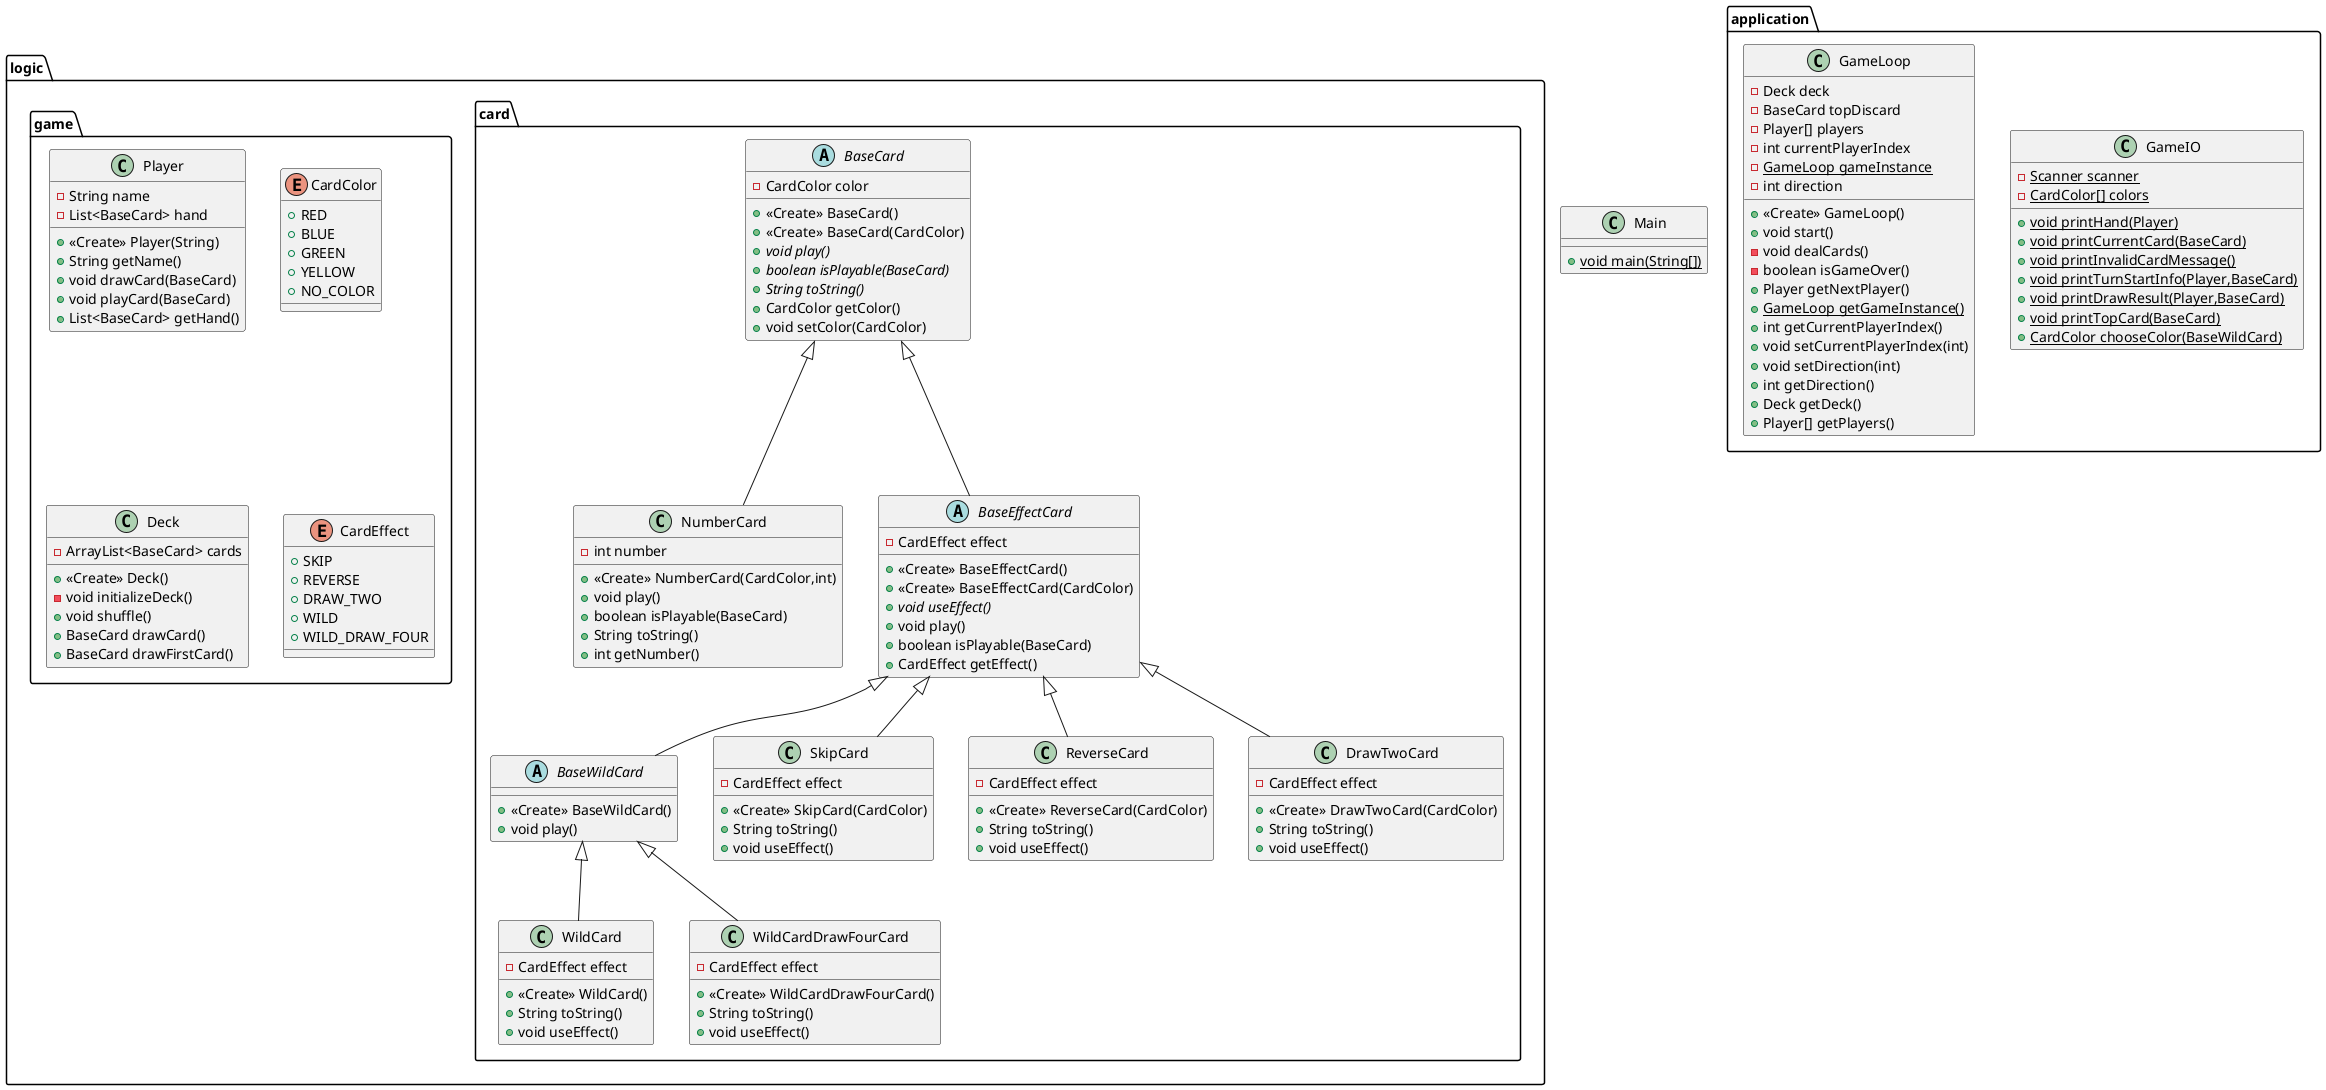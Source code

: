 @startuml
class logic.card.WildCard {
- CardEffect effect
+ <<Create>> WildCard()
+ String toString()
+ void useEffect()
}


class logic.game.Player {
- String name
- List<BaseCard> hand
+ <<Create>> Player(String)
+ String getName()
+ void drawCard(BaseCard)
+ void playCard(BaseCard)
+ List<BaseCard> getHand()
}


class application.GameIO {
- {static} Scanner scanner
- {static} CardColor[] colors
+ {static} void printHand(Player)
+ {static} void printCurrentCard(BaseCard)
+ {static} void printInvalidCardMessage()
+ {static} void printTurnStartInfo(Player,BaseCard)
+ {static} void printDrawResult(Player,BaseCard)
+ {static} void printTopCard(BaseCard)
+ {static} CardColor chooseColor(BaseWildCard)
}


abstract class logic.card.BaseCard {
- CardColor color
+ <<Create>> BaseCard()
+ <<Create>> BaseCard(CardColor)
+ {abstract}void play()
+ {abstract}boolean isPlayable(BaseCard)
+ {abstract}String toString()
+ CardColor getColor()
+ void setColor(CardColor)
}


abstract class logic.card.BaseWildCard {
+ <<Create>> BaseWildCard()
+ void play()
}

class logic.card.NumberCard {
- int number
+ <<Create>> NumberCard(CardColor,int)
+ void play()
+ boolean isPlayable(BaseCard)
+ String toString()
+ int getNumber()
}


class Main {
+ {static} void main(String[])
}

enum logic.game.CardColor {
+  RED
+  BLUE
+  GREEN
+  YELLOW
+  NO_COLOR
}

abstract class logic.card.BaseEffectCard {
- CardEffect effect
+ <<Create>> BaseEffectCard()
+ <<Create>> BaseEffectCard(CardColor)
+ {abstract}void useEffect()
+ void play()
+ boolean isPlayable(BaseCard)
+ CardEffect getEffect()
}


class logic.card.SkipCard {
- CardEffect effect
+ <<Create>> SkipCard(CardColor)
+ String toString()
+ void useEffect()
}


class application.GameLoop {
- Deck deck
- BaseCard topDiscard
- Player[] players
- int currentPlayerIndex
- {static} GameLoop gameInstance
- int direction
+ <<Create>> GameLoop()
+ void start()
- void dealCards()
- boolean isGameOver()
+ Player getNextPlayer()
+ {static} GameLoop getGameInstance()
+ int getCurrentPlayerIndex()
+ void setCurrentPlayerIndex(int)
+ void setDirection(int)
+ int getDirection()
+ Deck getDeck()
+ Player[] getPlayers()
}


class logic.card.WildCardDrawFourCard {
- CardEffect effect
+ <<Create>> WildCardDrawFourCard()
+ String toString()
+ void useEffect()
}


class logic.card.ReverseCard {
- CardEffect effect
+ <<Create>> ReverseCard(CardColor)
+ String toString()
+ void useEffect()
}


class logic.game.Deck {
- ArrayList<BaseCard> cards
+ <<Create>> Deck()
- void initializeDeck()
+ void shuffle()
+ BaseCard drawCard()
+ BaseCard drawFirstCard()
}


class logic.card.DrawTwoCard {
- CardEffect effect
+ <<Create>> DrawTwoCard(CardColor)
+ String toString()
+ void useEffect()
}


enum logic.game.CardEffect {
+  SKIP
+  REVERSE
+  DRAW_TWO
+  WILD
+  WILD_DRAW_FOUR
}



logic.card.BaseWildCard <|-- logic.card.WildCard
logic.card.BaseEffectCard <|-- logic.card.BaseWildCard
logic.card.BaseCard <|-- logic.card.NumberCard
logic.card.BaseCard <|-- logic.card.BaseEffectCard
logic.card.BaseEffectCard <|-- logic.card.SkipCard
logic.card.BaseWildCard <|-- logic.card.WildCardDrawFourCard
logic.card.BaseEffectCard <|-- logic.card.ReverseCard
logic.card.BaseEffectCard <|-- logic.card.DrawTwoCard
@enduml